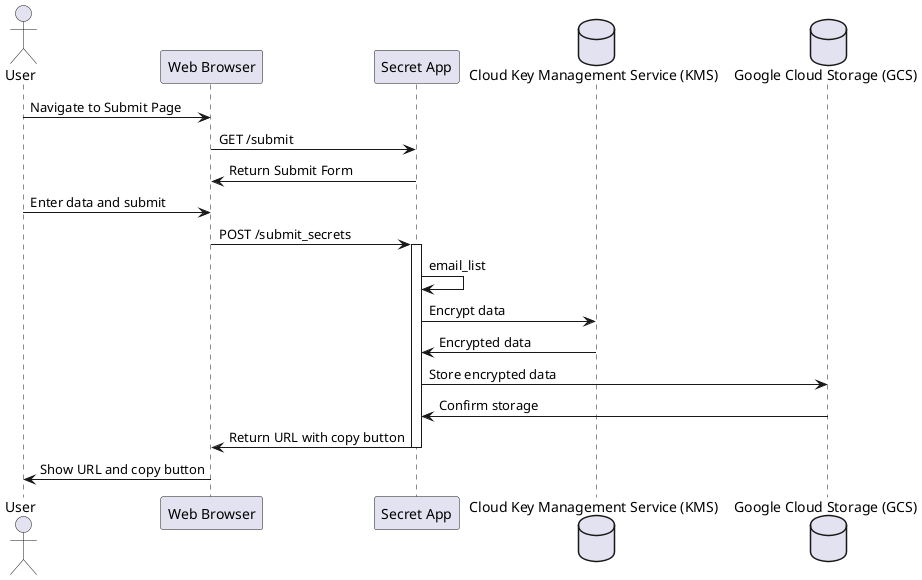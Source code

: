@startuml

actor User
participant "Web Browser" as Browser
participant "Secret App" as Flask
database "Cloud Key Management Service (KMS)" as KMS
database "Google Cloud Storage (GCS)" as GCS

User -> Browser : Navigate to Submit Page
Browser -> Flask : GET /submit
Flask -> Browser : Return Submit Form

User -> Browser : Enter data and submit
Browser -> Flask : POST /submit_secrets
activate Flask

Flask -> Flask : email_list

Flask -> KMS : Encrypt data
KMS -> Flask : Encrypted data

Flask -> GCS : Store encrypted data
GCS -> Flask : Confirm storage

Flask -> Browser : Return URL with copy button
deactivate Flask

Browser -> User : Show URL and copy button

@enduml
